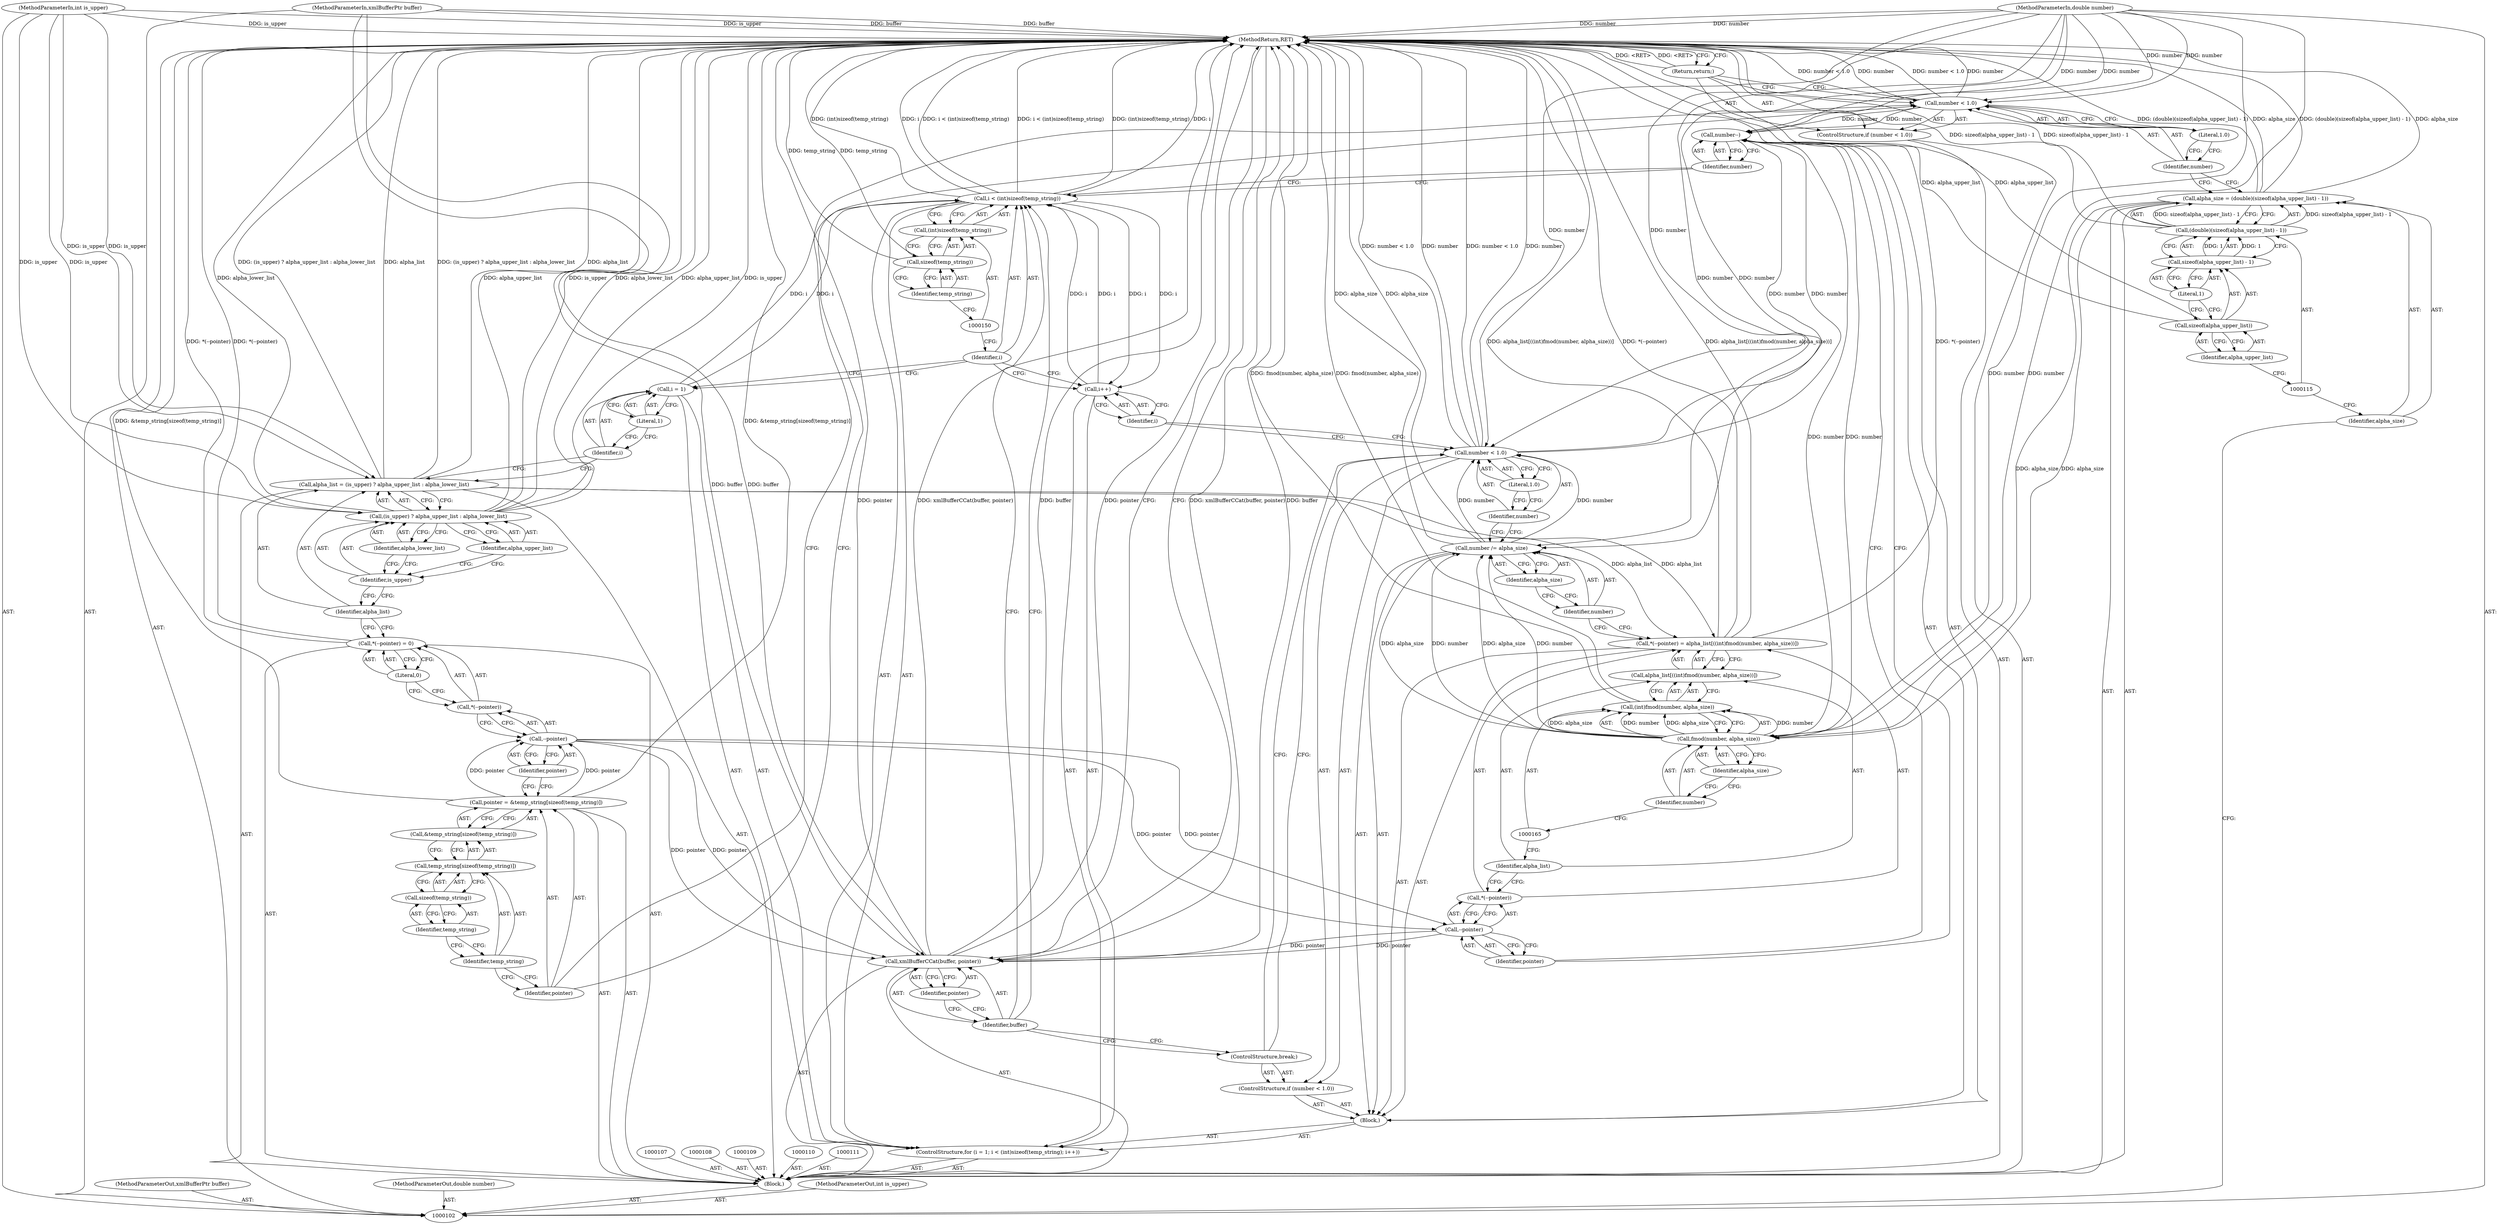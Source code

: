 digraph "0_Chrome_96dbafe288dbe2f0cc45fa3c39daf6d0c37acbab_20" {
"1000180" [label="(MethodReturn,RET)"];
"1000103" [label="(MethodParameterIn,xmlBufferPtr buffer)"];
"1000259" [label="(MethodParameterOut,xmlBufferPtr buffer)"];
"1000123" [label="(Literal,1.0)"];
"1000120" [label="(ControlStructure,if (number < 1.0))"];
"1000121" [label="(Call,number < 1.0)"];
"1000122" [label="(Identifier,number)"];
"1000124" [label="(Return,return;)"];
"1000127" [label="(Call,&temp_string[sizeof(temp_string)])"];
"1000128" [label="(Call,temp_string[sizeof(temp_string)])"];
"1000129" [label="(Identifier,temp_string)"];
"1000130" [label="(Call,sizeof(temp_string))"];
"1000131" [label="(Identifier,temp_string)"];
"1000125" [label="(Call,pointer = &temp_string[sizeof(temp_string)])"];
"1000126" [label="(Identifier,pointer)"];
"1000136" [label="(Literal,0)"];
"1000132" [label="(Call,*(--pointer) = 0)"];
"1000133" [label="(Call,*(--pointer))"];
"1000134" [label="(Call,--pointer)"];
"1000135" [label="(Identifier,pointer)"];
"1000139" [label="(Call,(is_upper) ? alpha_upper_list : alpha_lower_list)"];
"1000140" [label="(Identifier,is_upper)"];
"1000141" [label="(Identifier,alpha_upper_list)"];
"1000137" [label="(Call,alpha_list = (is_upper) ? alpha_upper_list : alpha_lower_list)"];
"1000138" [label="(Identifier,alpha_list)"];
"1000142" [label="(Identifier,alpha_lower_list)"];
"1000146" [label="(Literal,1)"];
"1000147" [label="(Call,i < (int)sizeof(temp_string))"];
"1000148" [label="(Identifier,i)"];
"1000149" [label="(Call,(int)sizeof(temp_string))"];
"1000151" [label="(Call,sizeof(temp_string))"];
"1000152" [label="(Identifier,temp_string)"];
"1000143" [label="(ControlStructure,for (i = 1; i < (int)sizeof(temp_string); i++))"];
"1000153" [label="(Call,i++)"];
"1000154" [label="(Identifier,i)"];
"1000155" [label="(Block,)"];
"1000144" [label="(Call,i = 1)"];
"1000145" [label="(Identifier,i)"];
"1000104" [label="(MethodParameterIn,double number)"];
"1000260" [label="(MethodParameterOut,double number)"];
"1000156" [label="(Call,number--)"];
"1000157" [label="(Identifier,number)"];
"1000162" [label="(Call,alpha_list[((int)fmod(number, alpha_size))])"];
"1000163" [label="(Identifier,alpha_list)"];
"1000158" [label="(Call,*(--pointer) = alpha_list[((int)fmod(number, alpha_size))])"];
"1000159" [label="(Call,*(--pointer))"];
"1000164" [label="(Call,(int)fmod(number, alpha_size))"];
"1000166" [label="(Call,fmod(number, alpha_size))"];
"1000167" [label="(Identifier,number)"];
"1000160" [label="(Call,--pointer)"];
"1000168" [label="(Identifier,alpha_size)"];
"1000161" [label="(Identifier,pointer)"];
"1000171" [label="(Identifier,alpha_size)"];
"1000169" [label="(Call,number /= alpha_size)"];
"1000170" [label="(Identifier,number)"];
"1000172" [label="(ControlStructure,if (number < 1.0))"];
"1000175" [label="(Literal,1.0)"];
"1000173" [label="(Call,number < 1.0)"];
"1000174" [label="(Identifier,number)"];
"1000176" [label="(ControlStructure,break;)"];
"1000178" [label="(Identifier,buffer)"];
"1000179" [label="(Identifier,pointer)"];
"1000177" [label="(Call,xmlBufferCCat(buffer, pointer))"];
"1000105" [label="(MethodParameterIn,int is_upper)"];
"1000261" [label="(MethodParameterOut,int is_upper)"];
"1000106" [label="(Block,)"];
"1000112" [label="(Call,alpha_size = (double)(sizeof(alpha_upper_list) - 1))"];
"1000113" [label="(Identifier,alpha_size)"];
"1000114" [label="(Call,(double)(sizeof(alpha_upper_list) - 1))"];
"1000116" [label="(Call,sizeof(alpha_upper_list) - 1)"];
"1000117" [label="(Call,sizeof(alpha_upper_list))"];
"1000118" [label="(Identifier,alpha_upper_list)"];
"1000119" [label="(Literal,1)"];
"1000180" -> "1000102"  [label="AST: "];
"1000180" -> "1000124"  [label="CFG: "];
"1000180" -> "1000177"  [label="CFG: "];
"1000124" -> "1000180"  [label="DDG: <RET>"];
"1000139" -> "1000180"  [label="DDG: alpha_lower_list"];
"1000139" -> "1000180"  [label="DDG: alpha_upper_list"];
"1000139" -> "1000180"  [label="DDG: is_upper"];
"1000105" -> "1000180"  [label="DDG: is_upper"];
"1000121" -> "1000180"  [label="DDG: number < 1.0"];
"1000121" -> "1000180"  [label="DDG: number"];
"1000117" -> "1000180"  [label="DDG: alpha_upper_list"];
"1000177" -> "1000180"  [label="DDG: xmlBufferCCat(buffer, pointer)"];
"1000177" -> "1000180"  [label="DDG: buffer"];
"1000177" -> "1000180"  [label="DDG: pointer"];
"1000158" -> "1000180"  [label="DDG: alpha_list[((int)fmod(number, alpha_size))]"];
"1000158" -> "1000180"  [label="DDG: *(--pointer)"];
"1000104" -> "1000180"  [label="DDG: number"];
"1000112" -> "1000180"  [label="DDG: (double)(sizeof(alpha_upper_list) - 1)"];
"1000112" -> "1000180"  [label="DDG: alpha_size"];
"1000137" -> "1000180"  [label="DDG: (is_upper) ? alpha_upper_list : alpha_lower_list"];
"1000137" -> "1000180"  [label="DDG: alpha_list"];
"1000164" -> "1000180"  [label="DDG: fmod(number, alpha_size)"];
"1000151" -> "1000180"  [label="DDG: temp_string"];
"1000103" -> "1000180"  [label="DDG: buffer"];
"1000147" -> "1000180"  [label="DDG: (int)sizeof(temp_string)"];
"1000147" -> "1000180"  [label="DDG: i"];
"1000147" -> "1000180"  [label="DDG: i < (int)sizeof(temp_string)"];
"1000125" -> "1000180"  [label="DDG: &temp_string[sizeof(temp_string)]"];
"1000132" -> "1000180"  [label="DDG: *(--pointer)"];
"1000173" -> "1000180"  [label="DDG: number < 1.0"];
"1000173" -> "1000180"  [label="DDG: number"];
"1000169" -> "1000180"  [label="DDG: alpha_size"];
"1000114" -> "1000180"  [label="DDG: sizeof(alpha_upper_list) - 1"];
"1000103" -> "1000102"  [label="AST: "];
"1000103" -> "1000180"  [label="DDG: buffer"];
"1000103" -> "1000177"  [label="DDG: buffer"];
"1000259" -> "1000102"  [label="AST: "];
"1000123" -> "1000121"  [label="AST: "];
"1000123" -> "1000122"  [label="CFG: "];
"1000121" -> "1000123"  [label="CFG: "];
"1000120" -> "1000106"  [label="AST: "];
"1000121" -> "1000120"  [label="AST: "];
"1000124" -> "1000120"  [label="AST: "];
"1000121" -> "1000120"  [label="AST: "];
"1000121" -> "1000123"  [label="CFG: "];
"1000122" -> "1000121"  [label="AST: "];
"1000123" -> "1000121"  [label="AST: "];
"1000124" -> "1000121"  [label="CFG: "];
"1000126" -> "1000121"  [label="CFG: "];
"1000121" -> "1000180"  [label="DDG: number < 1.0"];
"1000121" -> "1000180"  [label="DDG: number"];
"1000104" -> "1000121"  [label="DDG: number"];
"1000121" -> "1000156"  [label="DDG: number"];
"1000122" -> "1000121"  [label="AST: "];
"1000122" -> "1000112"  [label="CFG: "];
"1000123" -> "1000122"  [label="CFG: "];
"1000124" -> "1000120"  [label="AST: "];
"1000124" -> "1000121"  [label="CFG: "];
"1000180" -> "1000124"  [label="CFG: "];
"1000124" -> "1000180"  [label="DDG: <RET>"];
"1000127" -> "1000125"  [label="AST: "];
"1000127" -> "1000128"  [label="CFG: "];
"1000128" -> "1000127"  [label="AST: "];
"1000125" -> "1000127"  [label="CFG: "];
"1000128" -> "1000127"  [label="AST: "];
"1000128" -> "1000130"  [label="CFG: "];
"1000129" -> "1000128"  [label="AST: "];
"1000130" -> "1000128"  [label="AST: "];
"1000127" -> "1000128"  [label="CFG: "];
"1000129" -> "1000128"  [label="AST: "];
"1000129" -> "1000126"  [label="CFG: "];
"1000131" -> "1000129"  [label="CFG: "];
"1000130" -> "1000128"  [label="AST: "];
"1000130" -> "1000131"  [label="CFG: "];
"1000131" -> "1000130"  [label="AST: "];
"1000128" -> "1000130"  [label="CFG: "];
"1000131" -> "1000130"  [label="AST: "];
"1000131" -> "1000129"  [label="CFG: "];
"1000130" -> "1000131"  [label="CFG: "];
"1000125" -> "1000106"  [label="AST: "];
"1000125" -> "1000127"  [label="CFG: "];
"1000126" -> "1000125"  [label="AST: "];
"1000127" -> "1000125"  [label="AST: "];
"1000135" -> "1000125"  [label="CFG: "];
"1000125" -> "1000180"  [label="DDG: &temp_string[sizeof(temp_string)]"];
"1000125" -> "1000134"  [label="DDG: pointer"];
"1000126" -> "1000125"  [label="AST: "];
"1000126" -> "1000121"  [label="CFG: "];
"1000129" -> "1000126"  [label="CFG: "];
"1000136" -> "1000132"  [label="AST: "];
"1000136" -> "1000133"  [label="CFG: "];
"1000132" -> "1000136"  [label="CFG: "];
"1000132" -> "1000106"  [label="AST: "];
"1000132" -> "1000136"  [label="CFG: "];
"1000133" -> "1000132"  [label="AST: "];
"1000136" -> "1000132"  [label="AST: "];
"1000138" -> "1000132"  [label="CFG: "];
"1000132" -> "1000180"  [label="DDG: *(--pointer)"];
"1000133" -> "1000132"  [label="AST: "];
"1000133" -> "1000134"  [label="CFG: "];
"1000134" -> "1000133"  [label="AST: "];
"1000136" -> "1000133"  [label="CFG: "];
"1000134" -> "1000133"  [label="AST: "];
"1000134" -> "1000135"  [label="CFG: "];
"1000135" -> "1000134"  [label="AST: "];
"1000133" -> "1000134"  [label="CFG: "];
"1000125" -> "1000134"  [label="DDG: pointer"];
"1000134" -> "1000160"  [label="DDG: pointer"];
"1000134" -> "1000177"  [label="DDG: pointer"];
"1000135" -> "1000134"  [label="AST: "];
"1000135" -> "1000125"  [label="CFG: "];
"1000134" -> "1000135"  [label="CFG: "];
"1000139" -> "1000137"  [label="AST: "];
"1000139" -> "1000141"  [label="CFG: "];
"1000139" -> "1000142"  [label="CFG: "];
"1000140" -> "1000139"  [label="AST: "];
"1000141" -> "1000139"  [label="AST: "];
"1000142" -> "1000139"  [label="AST: "];
"1000137" -> "1000139"  [label="CFG: "];
"1000139" -> "1000180"  [label="DDG: alpha_lower_list"];
"1000139" -> "1000180"  [label="DDG: alpha_upper_list"];
"1000139" -> "1000180"  [label="DDG: is_upper"];
"1000105" -> "1000139"  [label="DDG: is_upper"];
"1000140" -> "1000139"  [label="AST: "];
"1000140" -> "1000138"  [label="CFG: "];
"1000141" -> "1000140"  [label="CFG: "];
"1000142" -> "1000140"  [label="CFG: "];
"1000141" -> "1000139"  [label="AST: "];
"1000141" -> "1000140"  [label="CFG: "];
"1000139" -> "1000141"  [label="CFG: "];
"1000137" -> "1000106"  [label="AST: "];
"1000137" -> "1000139"  [label="CFG: "];
"1000138" -> "1000137"  [label="AST: "];
"1000139" -> "1000137"  [label="AST: "];
"1000145" -> "1000137"  [label="CFG: "];
"1000137" -> "1000180"  [label="DDG: (is_upper) ? alpha_upper_list : alpha_lower_list"];
"1000137" -> "1000180"  [label="DDG: alpha_list"];
"1000105" -> "1000137"  [label="DDG: is_upper"];
"1000137" -> "1000158"  [label="DDG: alpha_list"];
"1000138" -> "1000137"  [label="AST: "];
"1000138" -> "1000132"  [label="CFG: "];
"1000140" -> "1000138"  [label="CFG: "];
"1000142" -> "1000139"  [label="AST: "];
"1000142" -> "1000140"  [label="CFG: "];
"1000139" -> "1000142"  [label="CFG: "];
"1000146" -> "1000144"  [label="AST: "];
"1000146" -> "1000145"  [label="CFG: "];
"1000144" -> "1000146"  [label="CFG: "];
"1000147" -> "1000143"  [label="AST: "];
"1000147" -> "1000149"  [label="CFG: "];
"1000148" -> "1000147"  [label="AST: "];
"1000149" -> "1000147"  [label="AST: "];
"1000157" -> "1000147"  [label="CFG: "];
"1000178" -> "1000147"  [label="CFG: "];
"1000147" -> "1000180"  [label="DDG: (int)sizeof(temp_string)"];
"1000147" -> "1000180"  [label="DDG: i"];
"1000147" -> "1000180"  [label="DDG: i < (int)sizeof(temp_string)"];
"1000153" -> "1000147"  [label="DDG: i"];
"1000144" -> "1000147"  [label="DDG: i"];
"1000147" -> "1000153"  [label="DDG: i"];
"1000148" -> "1000147"  [label="AST: "];
"1000148" -> "1000144"  [label="CFG: "];
"1000148" -> "1000153"  [label="CFG: "];
"1000150" -> "1000148"  [label="CFG: "];
"1000149" -> "1000147"  [label="AST: "];
"1000149" -> "1000151"  [label="CFG: "];
"1000150" -> "1000149"  [label="AST: "];
"1000151" -> "1000149"  [label="AST: "];
"1000147" -> "1000149"  [label="CFG: "];
"1000151" -> "1000149"  [label="AST: "];
"1000151" -> "1000152"  [label="CFG: "];
"1000152" -> "1000151"  [label="AST: "];
"1000149" -> "1000151"  [label="CFG: "];
"1000151" -> "1000180"  [label="DDG: temp_string"];
"1000152" -> "1000151"  [label="AST: "];
"1000152" -> "1000150"  [label="CFG: "];
"1000151" -> "1000152"  [label="CFG: "];
"1000143" -> "1000106"  [label="AST: "];
"1000144" -> "1000143"  [label="AST: "];
"1000147" -> "1000143"  [label="AST: "];
"1000153" -> "1000143"  [label="AST: "];
"1000155" -> "1000143"  [label="AST: "];
"1000153" -> "1000143"  [label="AST: "];
"1000153" -> "1000154"  [label="CFG: "];
"1000154" -> "1000153"  [label="AST: "];
"1000148" -> "1000153"  [label="CFG: "];
"1000153" -> "1000147"  [label="DDG: i"];
"1000147" -> "1000153"  [label="DDG: i"];
"1000154" -> "1000153"  [label="AST: "];
"1000154" -> "1000173"  [label="CFG: "];
"1000153" -> "1000154"  [label="CFG: "];
"1000155" -> "1000143"  [label="AST: "];
"1000156" -> "1000155"  [label="AST: "];
"1000158" -> "1000155"  [label="AST: "];
"1000169" -> "1000155"  [label="AST: "];
"1000172" -> "1000155"  [label="AST: "];
"1000144" -> "1000143"  [label="AST: "];
"1000144" -> "1000146"  [label="CFG: "];
"1000145" -> "1000144"  [label="AST: "];
"1000146" -> "1000144"  [label="AST: "];
"1000148" -> "1000144"  [label="CFG: "];
"1000144" -> "1000147"  [label="DDG: i"];
"1000145" -> "1000144"  [label="AST: "];
"1000145" -> "1000137"  [label="CFG: "];
"1000146" -> "1000145"  [label="CFG: "];
"1000104" -> "1000102"  [label="AST: "];
"1000104" -> "1000180"  [label="DDG: number"];
"1000104" -> "1000121"  [label="DDG: number"];
"1000104" -> "1000156"  [label="DDG: number"];
"1000104" -> "1000166"  [label="DDG: number"];
"1000104" -> "1000169"  [label="DDG: number"];
"1000104" -> "1000173"  [label="DDG: number"];
"1000260" -> "1000102"  [label="AST: "];
"1000156" -> "1000155"  [label="AST: "];
"1000156" -> "1000157"  [label="CFG: "];
"1000157" -> "1000156"  [label="AST: "];
"1000161" -> "1000156"  [label="CFG: "];
"1000121" -> "1000156"  [label="DDG: number"];
"1000173" -> "1000156"  [label="DDG: number"];
"1000104" -> "1000156"  [label="DDG: number"];
"1000156" -> "1000166"  [label="DDG: number"];
"1000157" -> "1000156"  [label="AST: "];
"1000157" -> "1000147"  [label="CFG: "];
"1000156" -> "1000157"  [label="CFG: "];
"1000162" -> "1000158"  [label="AST: "];
"1000162" -> "1000164"  [label="CFG: "];
"1000163" -> "1000162"  [label="AST: "];
"1000164" -> "1000162"  [label="AST: "];
"1000158" -> "1000162"  [label="CFG: "];
"1000163" -> "1000162"  [label="AST: "];
"1000163" -> "1000159"  [label="CFG: "];
"1000165" -> "1000163"  [label="CFG: "];
"1000158" -> "1000155"  [label="AST: "];
"1000158" -> "1000162"  [label="CFG: "];
"1000159" -> "1000158"  [label="AST: "];
"1000162" -> "1000158"  [label="AST: "];
"1000170" -> "1000158"  [label="CFG: "];
"1000158" -> "1000180"  [label="DDG: alpha_list[((int)fmod(number, alpha_size))]"];
"1000158" -> "1000180"  [label="DDG: *(--pointer)"];
"1000137" -> "1000158"  [label="DDG: alpha_list"];
"1000159" -> "1000158"  [label="AST: "];
"1000159" -> "1000160"  [label="CFG: "];
"1000160" -> "1000159"  [label="AST: "];
"1000163" -> "1000159"  [label="CFG: "];
"1000164" -> "1000162"  [label="AST: "];
"1000164" -> "1000166"  [label="CFG: "];
"1000165" -> "1000164"  [label="AST: "];
"1000166" -> "1000164"  [label="AST: "];
"1000162" -> "1000164"  [label="CFG: "];
"1000164" -> "1000180"  [label="DDG: fmod(number, alpha_size)"];
"1000166" -> "1000164"  [label="DDG: number"];
"1000166" -> "1000164"  [label="DDG: alpha_size"];
"1000166" -> "1000164"  [label="AST: "];
"1000166" -> "1000168"  [label="CFG: "];
"1000167" -> "1000166"  [label="AST: "];
"1000168" -> "1000166"  [label="AST: "];
"1000164" -> "1000166"  [label="CFG: "];
"1000166" -> "1000164"  [label="DDG: number"];
"1000166" -> "1000164"  [label="DDG: alpha_size"];
"1000156" -> "1000166"  [label="DDG: number"];
"1000104" -> "1000166"  [label="DDG: number"];
"1000112" -> "1000166"  [label="DDG: alpha_size"];
"1000166" -> "1000169"  [label="DDG: alpha_size"];
"1000166" -> "1000169"  [label="DDG: number"];
"1000167" -> "1000166"  [label="AST: "];
"1000167" -> "1000165"  [label="CFG: "];
"1000168" -> "1000167"  [label="CFG: "];
"1000160" -> "1000159"  [label="AST: "];
"1000160" -> "1000161"  [label="CFG: "];
"1000161" -> "1000160"  [label="AST: "];
"1000159" -> "1000160"  [label="CFG: "];
"1000134" -> "1000160"  [label="DDG: pointer"];
"1000160" -> "1000177"  [label="DDG: pointer"];
"1000168" -> "1000166"  [label="AST: "];
"1000168" -> "1000167"  [label="CFG: "];
"1000166" -> "1000168"  [label="CFG: "];
"1000161" -> "1000160"  [label="AST: "];
"1000161" -> "1000156"  [label="CFG: "];
"1000160" -> "1000161"  [label="CFG: "];
"1000171" -> "1000169"  [label="AST: "];
"1000171" -> "1000170"  [label="CFG: "];
"1000169" -> "1000171"  [label="CFG: "];
"1000169" -> "1000155"  [label="AST: "];
"1000169" -> "1000171"  [label="CFG: "];
"1000170" -> "1000169"  [label="AST: "];
"1000171" -> "1000169"  [label="AST: "];
"1000174" -> "1000169"  [label="CFG: "];
"1000169" -> "1000180"  [label="DDG: alpha_size"];
"1000166" -> "1000169"  [label="DDG: alpha_size"];
"1000166" -> "1000169"  [label="DDG: number"];
"1000104" -> "1000169"  [label="DDG: number"];
"1000169" -> "1000173"  [label="DDG: number"];
"1000170" -> "1000169"  [label="AST: "];
"1000170" -> "1000158"  [label="CFG: "];
"1000171" -> "1000170"  [label="CFG: "];
"1000172" -> "1000155"  [label="AST: "];
"1000173" -> "1000172"  [label="AST: "];
"1000176" -> "1000172"  [label="AST: "];
"1000175" -> "1000173"  [label="AST: "];
"1000175" -> "1000174"  [label="CFG: "];
"1000173" -> "1000175"  [label="CFG: "];
"1000173" -> "1000172"  [label="AST: "];
"1000173" -> "1000175"  [label="CFG: "];
"1000174" -> "1000173"  [label="AST: "];
"1000175" -> "1000173"  [label="AST: "];
"1000176" -> "1000173"  [label="CFG: "];
"1000154" -> "1000173"  [label="CFG: "];
"1000173" -> "1000180"  [label="DDG: number < 1.0"];
"1000173" -> "1000180"  [label="DDG: number"];
"1000173" -> "1000156"  [label="DDG: number"];
"1000169" -> "1000173"  [label="DDG: number"];
"1000104" -> "1000173"  [label="DDG: number"];
"1000174" -> "1000173"  [label="AST: "];
"1000174" -> "1000169"  [label="CFG: "];
"1000175" -> "1000174"  [label="CFG: "];
"1000176" -> "1000172"  [label="AST: "];
"1000176" -> "1000173"  [label="CFG: "];
"1000178" -> "1000176"  [label="CFG: "];
"1000178" -> "1000177"  [label="AST: "];
"1000178" -> "1000147"  [label="CFG: "];
"1000178" -> "1000176"  [label="CFG: "];
"1000179" -> "1000178"  [label="CFG: "];
"1000179" -> "1000177"  [label="AST: "];
"1000179" -> "1000178"  [label="CFG: "];
"1000177" -> "1000179"  [label="CFG: "];
"1000177" -> "1000106"  [label="AST: "];
"1000177" -> "1000179"  [label="CFG: "];
"1000178" -> "1000177"  [label="AST: "];
"1000179" -> "1000177"  [label="AST: "];
"1000180" -> "1000177"  [label="CFG: "];
"1000177" -> "1000180"  [label="DDG: xmlBufferCCat(buffer, pointer)"];
"1000177" -> "1000180"  [label="DDG: buffer"];
"1000177" -> "1000180"  [label="DDG: pointer"];
"1000103" -> "1000177"  [label="DDG: buffer"];
"1000134" -> "1000177"  [label="DDG: pointer"];
"1000160" -> "1000177"  [label="DDG: pointer"];
"1000105" -> "1000102"  [label="AST: "];
"1000105" -> "1000180"  [label="DDG: is_upper"];
"1000105" -> "1000137"  [label="DDG: is_upper"];
"1000105" -> "1000139"  [label="DDG: is_upper"];
"1000261" -> "1000102"  [label="AST: "];
"1000106" -> "1000102"  [label="AST: "];
"1000107" -> "1000106"  [label="AST: "];
"1000108" -> "1000106"  [label="AST: "];
"1000109" -> "1000106"  [label="AST: "];
"1000110" -> "1000106"  [label="AST: "];
"1000111" -> "1000106"  [label="AST: "];
"1000112" -> "1000106"  [label="AST: "];
"1000120" -> "1000106"  [label="AST: "];
"1000125" -> "1000106"  [label="AST: "];
"1000132" -> "1000106"  [label="AST: "];
"1000137" -> "1000106"  [label="AST: "];
"1000143" -> "1000106"  [label="AST: "];
"1000177" -> "1000106"  [label="AST: "];
"1000112" -> "1000106"  [label="AST: "];
"1000112" -> "1000114"  [label="CFG: "];
"1000113" -> "1000112"  [label="AST: "];
"1000114" -> "1000112"  [label="AST: "];
"1000122" -> "1000112"  [label="CFG: "];
"1000112" -> "1000180"  [label="DDG: (double)(sizeof(alpha_upper_list) - 1)"];
"1000112" -> "1000180"  [label="DDG: alpha_size"];
"1000114" -> "1000112"  [label="DDG: sizeof(alpha_upper_list) - 1"];
"1000112" -> "1000166"  [label="DDG: alpha_size"];
"1000113" -> "1000112"  [label="AST: "];
"1000113" -> "1000102"  [label="CFG: "];
"1000115" -> "1000113"  [label="CFG: "];
"1000114" -> "1000112"  [label="AST: "];
"1000114" -> "1000116"  [label="CFG: "];
"1000115" -> "1000114"  [label="AST: "];
"1000116" -> "1000114"  [label="AST: "];
"1000112" -> "1000114"  [label="CFG: "];
"1000114" -> "1000180"  [label="DDG: sizeof(alpha_upper_list) - 1"];
"1000114" -> "1000112"  [label="DDG: sizeof(alpha_upper_list) - 1"];
"1000116" -> "1000114"  [label="DDG: 1"];
"1000116" -> "1000114"  [label="AST: "];
"1000116" -> "1000119"  [label="CFG: "];
"1000117" -> "1000116"  [label="AST: "];
"1000119" -> "1000116"  [label="AST: "];
"1000114" -> "1000116"  [label="CFG: "];
"1000116" -> "1000114"  [label="DDG: 1"];
"1000117" -> "1000116"  [label="AST: "];
"1000117" -> "1000118"  [label="CFG: "];
"1000118" -> "1000117"  [label="AST: "];
"1000119" -> "1000117"  [label="CFG: "];
"1000117" -> "1000180"  [label="DDG: alpha_upper_list"];
"1000118" -> "1000117"  [label="AST: "];
"1000118" -> "1000115"  [label="CFG: "];
"1000117" -> "1000118"  [label="CFG: "];
"1000119" -> "1000116"  [label="AST: "];
"1000119" -> "1000117"  [label="CFG: "];
"1000116" -> "1000119"  [label="CFG: "];
}
